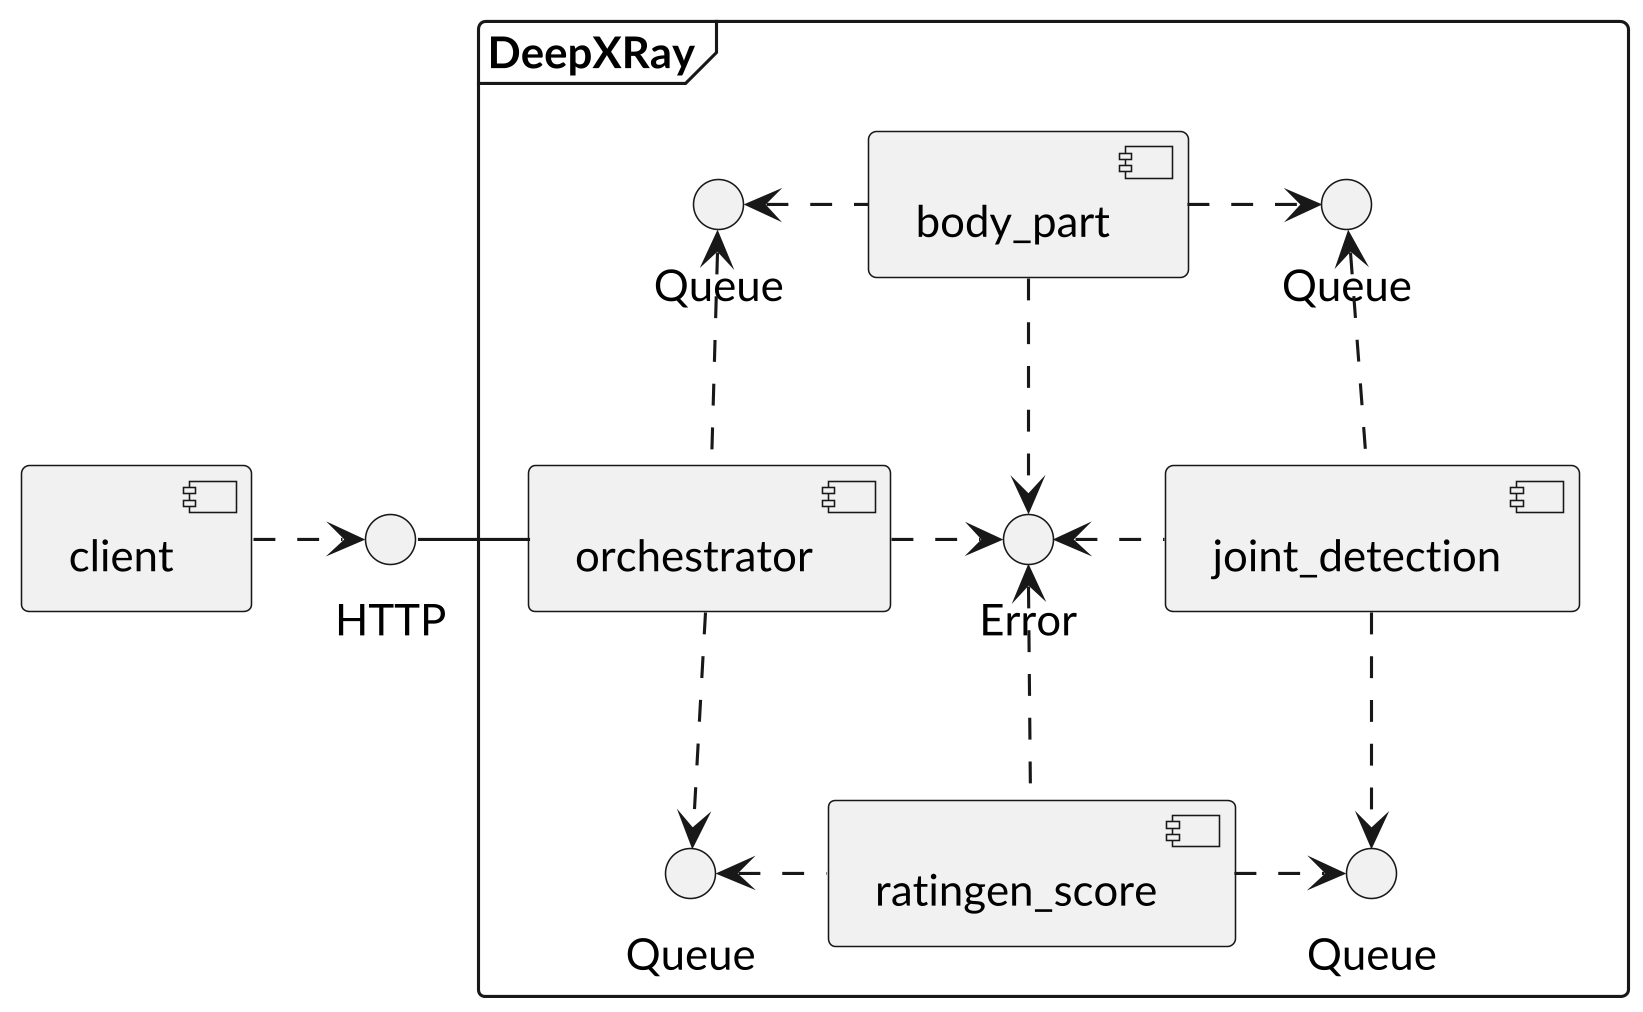 @startuml

skinparam monochrome true
skinparam defaultFontName Lato
skinparam dpi 300

component client

interface HTTP as http

client .> http

frame DeepXRay {
    component orchestrator
    component body_part
    component joint_detection
    component ratingen_score

    interface Queue as q_o_b
    interface Queue as q_b_j
    interface Queue as q_j_r
    interface Queue as q_r_o
    interface Error as q_err

    orchestrator .up.> q_o_b
    body_part .left.> q_o_b

    body_part .> q_err
    orchestrator .> q_err

    body_part .right.> q_b_j
    joint_detection .up.> q_b_j

    joint_detection .left.> q_err

    joint_detection .down.> q_j_r
    ratingen_score .right.> q_j_r

    ratingen_score .up.> q_err

    ratingen_score .left.> q_r_o
    orchestrator .down.> q_r_o
}

http - orchestrator 

@enduml
